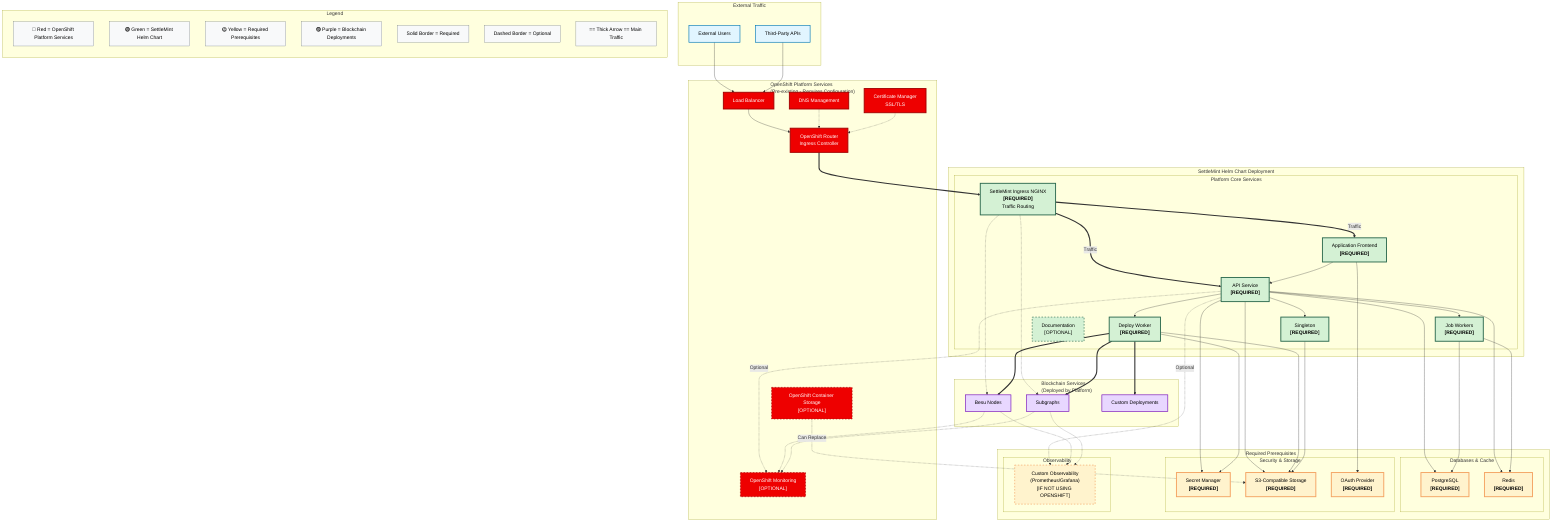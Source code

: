 flowchart TB
 subgraph external["External Traffic"]
    direction LR
        ExtUser["External Users"]
        ThirdParty["Third-Party APIs"]
  end
 subgraph openshift["OpenShift Platform Services<br>(Pre-existing - Requires Configuration)"]
    direction TB
        OpenShiftRouter["OpenShift Router<br>Ingress Controller"]
        OpenShiftDNS["DNS Management"]
        OpenShiftCerts["Certificate Manager<br>SSL/TLS"]
        OpenShiftLB["Load Balancer"]
        OpenShiftMonitoring["OpenShift Monitoring<br>[OPTIONAL]"]
        OpenShiftStorage["OpenShift Container Storage<br>[OPTIONAL]"]
  end
 subgraph platform["Platform Core Services"]
    direction TB
        IngressNginx["SettleMint Ingress NGINX<br><b>[REQUIRED]</b><br>Traffic Routing"]
        App["Application Frontend<br><b>[REQUIRED]</b>"]
        API["API Service<br><b>[REQUIRED]</b>"]
        Job["Job Workers<br><b>[REQUIRED]</b>"]
        DeployWorker["Deploy Worker<br><b>[REQUIRED]</b>"]
        Singleton["Singleton<br><b>[REQUIRED]</b>"]
        Docs["Documentation<br>[OPTIONAL]"]
  end
 subgraph helm["SettleMint Helm Chart Deployment<br>(Installed by Helm Chart)"]
    direction TB
        platform
  end
 subgraph databases["Databases & Cache"]
        PostgreSQL["PostgreSQL<br><b>[REQUIRED]</b>"]
        Redis["Redis<br><b>[REQUIRED]</b>"]
  end
 subgraph security["Security & Storage"]
        Vault["Secret Manager<br><b>[REQUIRED]</b>"]
        Storage["S3-Compatible Storage<br><b>[REQUIRED]</b>"]
        OAuth["OAuth Provider<br><b>[REQUIRED]</b>"]
  end
 subgraph monitoring["Observability"]
        CustomObservability["Custom Observability<br>(Prometheus/Grafana)<br>[IF NOT USING OPENSHIFT]"]
  end
 subgraph prerequisites["Required Prerequisites<br>(Must Deploy Separately)"]
    direction TB
        databases
        security
        monitoring
  end
 subgraph deployments["Blockchain Services<br>(Deployed by Platform)"]
    direction TB
        BesuNode["Besu Nodes"]
        Subgraphs["Subgraphs"]
        CustomServices["Custom Deployments"]
  end
 subgraph legend["Legend"]
    direction TB
        L1["🔴 Red = OpenShift Platform Services"]
        L2["🟢 Green = SettleMint Helm Chart"]
        L3["🟡 Yellow = Required Prerequisites"]
        L4["🟣 Purple = Blockchain Deployments"]
        L5["Solid Border = Required"]
        L6["Dashed Border = Optional"]
        L7["== Thick Arrow == Main Traffic"]
  end
    ExtUser --> OpenShiftLB
    ThirdParty --> OpenShiftLB
    OpenShiftLB --> OpenShiftRouter
    OpenShiftDNS -.-> OpenShiftRouter
    OpenShiftCerts -.-> OpenShiftRouter
    OpenShiftRouter ==> IngressNginx
    IngressNginx == Traffic ==> App & API
    IngressNginx -.-> BesuNode & Subgraphs
    App --> API & OAuth
    API --> Job & PostgreSQL & Redis & Vault & Storage & DeployWorker & Singleton
    DeployWorker --> Storage & Vault
    Singleton --> Storage
    Job --> PostgreSQL & Redis
    DeployWorker ==> BesuNode & Subgraphs & CustomServices
    API -. Optional .-> OpenShiftMonitoring & CustomObservability
    BesuNode -.-> OpenShiftMonitoring & CustomObservability
    Subgraphs -.-> OpenShiftMonitoring & CustomObservability
    OpenShiftStorage -. Can Replace .-> Storage

     ExtUser:::externalStyle
     ThirdParty:::externalStyle
     OpenShiftRouter:::openshiftStyle
     OpenShiftDNS:::openshiftStyle
     OpenShiftCerts:::openshiftStyle
     OpenShiftLB:::openshiftStyle
     OpenShiftMonitoring:::openshiftOptionalStyle
     OpenShiftStorage:::openshiftOptionalStyle
     IngressNginx:::helmStyle
     App:::helmStyle
     API:::helmStyle
     Job:::helmStyle
     DeployWorker:::helmStyle
     Singleton:::helmStyle
     Docs:::helmOptionalStyle
     PostgreSQL:::prereqStyle
     Redis:::prereqStyle
     Vault:::prereqStyle
     Storage:::prereqStyle
     OAuth:::prereqStyle
     CustomObservability:::prereqOptionalStyle
     BesuNode:::deploymentStyle
     Subgraphs:::deploymentStyle
     CustomServices:::deploymentStyle
     L1:::legendStyle
     L2:::legendStyle
     L3:::legendStyle
     L4:::legendStyle
     L5:::legendStyle
     L6:::legendStyle
     L7:::legendStyle
    classDef externalStyle fill:#e1f5ff,stroke:#0077b6,stroke-width:2px,color:#000
    classDef openshiftStyle fill:#ee0000,stroke:#a30000,stroke-width:3px,color:#fff
    classDef openshiftOptionalStyle fill:#ee0000,stroke:#a30000,stroke-width:2px,color:#fff,stroke-dasharray: 5 5
    classDef helmStyle fill:#d4f1d4,stroke:#2d6a4f,stroke-width:3px,color:#000
    classDef helmOptionalStyle fill:#d4f1d4,stroke:#2d6a4f,stroke-width:2px,color:#000,stroke-dasharray: 5 5
    classDef prereqStyle fill:#fff3cd,stroke:#f4a261,stroke-width:3px,color:#000
    classDef prereqOptionalStyle fill:#fff3cd,stroke:#f4a261,stroke-width:2px,color:#000,stroke-dasharray: 5 5
    classDef deploymentStyle fill:#e8d7ff,stroke:#7209b7,stroke-width:2px,color:#000
    classDef legendStyle fill:#f8f9fa,stroke:#6c757d,stroke-width:1px,color:#000
    classDef noteStyle fill:#fff9e6,stroke:#997a00,stroke-width:2px,color:#000,font-size:12px
